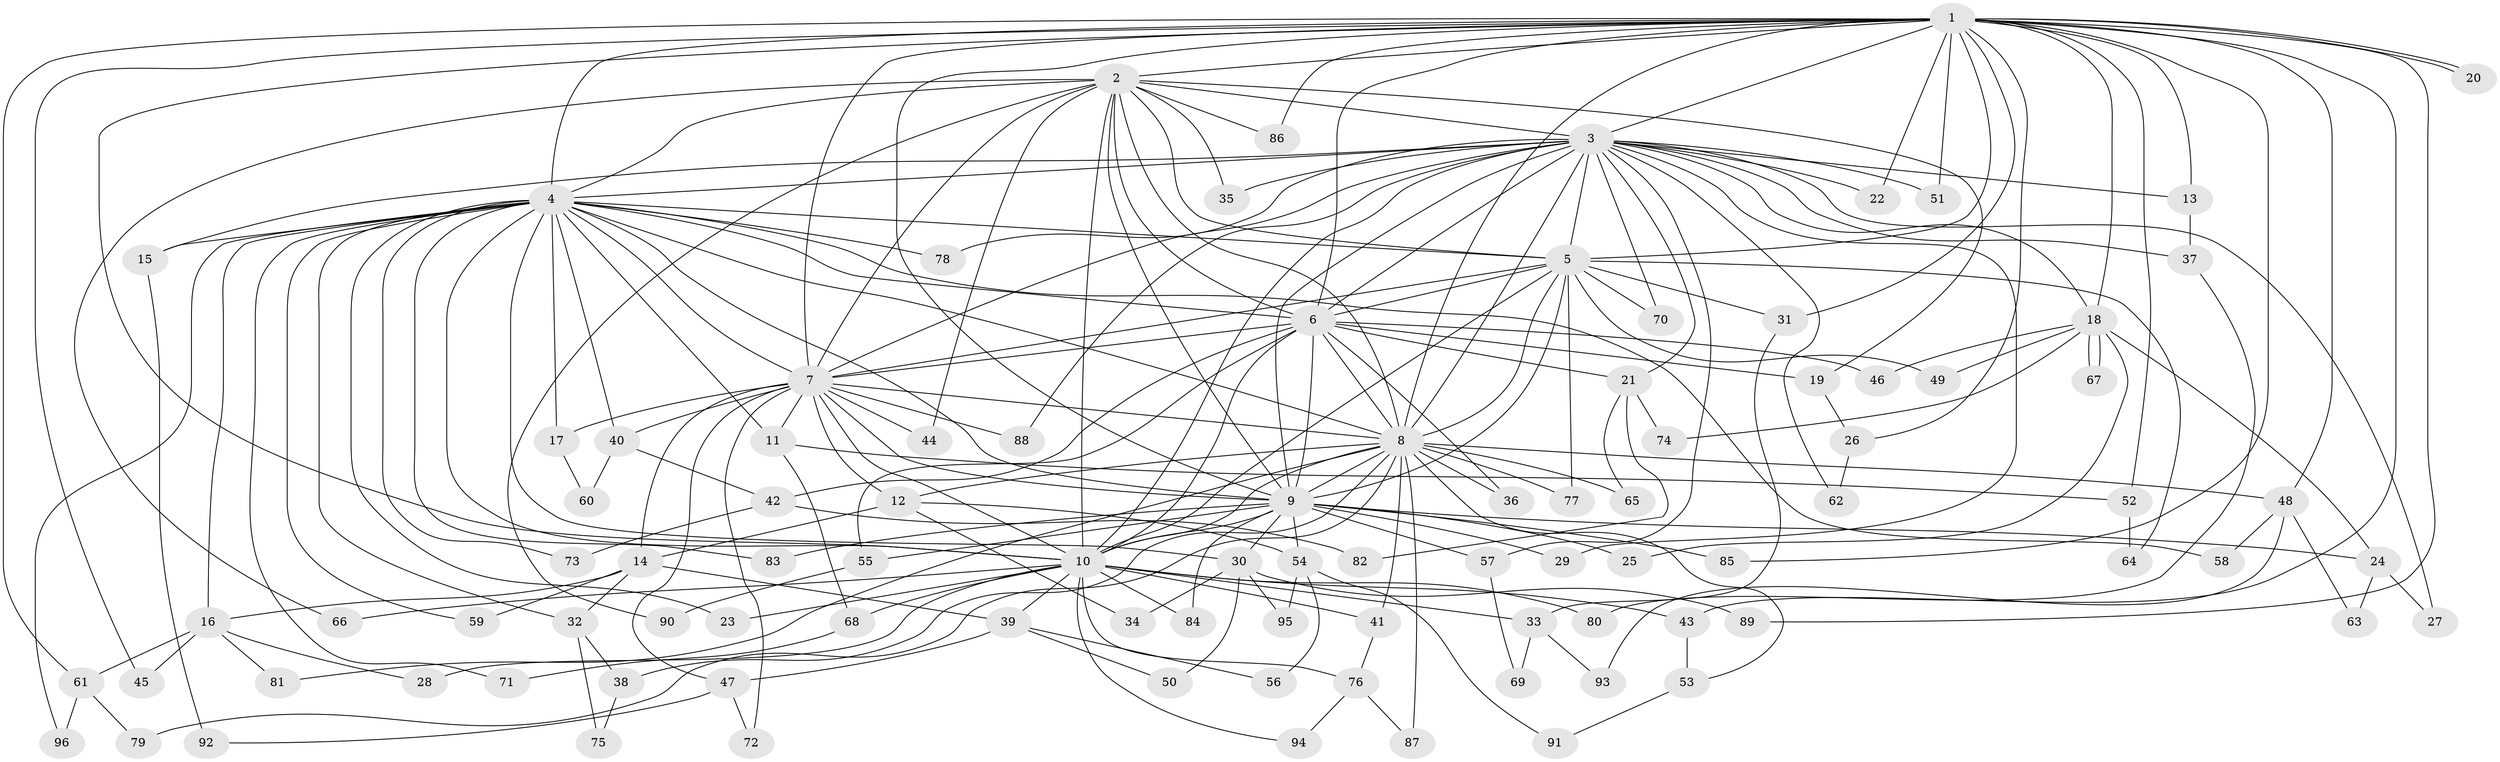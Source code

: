 // coarse degree distribution, {23: 0.0136986301369863, 19: 0.0273972602739726, 22: 0.0136986301369863, 21: 0.0136986301369863, 12: 0.0136986301369863, 16: 0.0136986301369863, 20: 0.0136986301369863, 18: 0.0136986301369863, 5: 0.0410958904109589, 8: 0.0136986301369863, 3: 0.1232876712328767, 7: 0.0136986301369863, 6: 0.0273972602739726, 9: 0.0136986301369863, 2: 0.589041095890411, 4: 0.0547945205479452}
// Generated by graph-tools (version 1.1) at 2025/23/03/03/25 07:23:39]
// undirected, 96 vertices, 217 edges
graph export_dot {
graph [start="1"]
  node [color=gray90,style=filled];
  1;
  2;
  3;
  4;
  5;
  6;
  7;
  8;
  9;
  10;
  11;
  12;
  13;
  14;
  15;
  16;
  17;
  18;
  19;
  20;
  21;
  22;
  23;
  24;
  25;
  26;
  27;
  28;
  29;
  30;
  31;
  32;
  33;
  34;
  35;
  36;
  37;
  38;
  39;
  40;
  41;
  42;
  43;
  44;
  45;
  46;
  47;
  48;
  49;
  50;
  51;
  52;
  53;
  54;
  55;
  56;
  57;
  58;
  59;
  60;
  61;
  62;
  63;
  64;
  65;
  66;
  67;
  68;
  69;
  70;
  71;
  72;
  73;
  74;
  75;
  76;
  77;
  78;
  79;
  80;
  81;
  82;
  83;
  84;
  85;
  86;
  87;
  88;
  89;
  90;
  91;
  92;
  93;
  94;
  95;
  96;
  1 -- 2;
  1 -- 3;
  1 -- 4;
  1 -- 5;
  1 -- 6;
  1 -- 7;
  1 -- 8;
  1 -- 9;
  1 -- 10;
  1 -- 13;
  1 -- 18;
  1 -- 20;
  1 -- 20;
  1 -- 22;
  1 -- 26;
  1 -- 31;
  1 -- 43;
  1 -- 45;
  1 -- 48;
  1 -- 51;
  1 -- 52;
  1 -- 61;
  1 -- 85;
  1 -- 86;
  1 -- 89;
  2 -- 3;
  2 -- 4;
  2 -- 5;
  2 -- 6;
  2 -- 7;
  2 -- 8;
  2 -- 9;
  2 -- 10;
  2 -- 19;
  2 -- 35;
  2 -- 44;
  2 -- 66;
  2 -- 86;
  2 -- 90;
  3 -- 4;
  3 -- 5;
  3 -- 6;
  3 -- 7;
  3 -- 8;
  3 -- 9;
  3 -- 10;
  3 -- 13;
  3 -- 15;
  3 -- 18;
  3 -- 21;
  3 -- 22;
  3 -- 27;
  3 -- 29;
  3 -- 35;
  3 -- 37;
  3 -- 51;
  3 -- 57;
  3 -- 62;
  3 -- 70;
  3 -- 78;
  3 -- 88;
  4 -- 5;
  4 -- 6;
  4 -- 7;
  4 -- 8;
  4 -- 9;
  4 -- 10;
  4 -- 11;
  4 -- 15;
  4 -- 16;
  4 -- 17;
  4 -- 23;
  4 -- 30;
  4 -- 32;
  4 -- 40;
  4 -- 58;
  4 -- 59;
  4 -- 71;
  4 -- 73;
  4 -- 78;
  4 -- 83;
  4 -- 96;
  5 -- 6;
  5 -- 7;
  5 -- 8;
  5 -- 9;
  5 -- 10;
  5 -- 31;
  5 -- 49;
  5 -- 64;
  5 -- 70;
  5 -- 77;
  6 -- 7;
  6 -- 8;
  6 -- 9;
  6 -- 10;
  6 -- 19;
  6 -- 21;
  6 -- 36;
  6 -- 42;
  6 -- 46;
  6 -- 55;
  7 -- 8;
  7 -- 9;
  7 -- 10;
  7 -- 11;
  7 -- 12;
  7 -- 14;
  7 -- 17;
  7 -- 40;
  7 -- 44;
  7 -- 47;
  7 -- 72;
  7 -- 88;
  8 -- 9;
  8 -- 10;
  8 -- 12;
  8 -- 36;
  8 -- 38;
  8 -- 41;
  8 -- 48;
  8 -- 53;
  8 -- 65;
  8 -- 77;
  8 -- 79;
  8 -- 81;
  8 -- 87;
  9 -- 10;
  9 -- 24;
  9 -- 25;
  9 -- 29;
  9 -- 30;
  9 -- 54;
  9 -- 55;
  9 -- 57;
  9 -- 83;
  9 -- 84;
  9 -- 85;
  10 -- 23;
  10 -- 28;
  10 -- 33;
  10 -- 39;
  10 -- 41;
  10 -- 43;
  10 -- 66;
  10 -- 68;
  10 -- 76;
  10 -- 80;
  10 -- 84;
  10 -- 94;
  11 -- 52;
  11 -- 68;
  12 -- 14;
  12 -- 34;
  12 -- 54;
  13 -- 37;
  14 -- 16;
  14 -- 32;
  14 -- 39;
  14 -- 59;
  15 -- 92;
  16 -- 28;
  16 -- 45;
  16 -- 61;
  16 -- 81;
  17 -- 60;
  18 -- 24;
  18 -- 25;
  18 -- 46;
  18 -- 49;
  18 -- 67;
  18 -- 67;
  18 -- 74;
  19 -- 26;
  21 -- 65;
  21 -- 74;
  21 -- 82;
  24 -- 27;
  24 -- 63;
  26 -- 62;
  30 -- 34;
  30 -- 50;
  30 -- 89;
  30 -- 95;
  31 -- 33;
  32 -- 38;
  32 -- 75;
  33 -- 69;
  33 -- 93;
  37 -- 80;
  38 -- 75;
  39 -- 47;
  39 -- 50;
  39 -- 56;
  40 -- 42;
  40 -- 60;
  41 -- 76;
  42 -- 73;
  42 -- 82;
  43 -- 53;
  47 -- 72;
  47 -- 92;
  48 -- 58;
  48 -- 63;
  48 -- 93;
  52 -- 64;
  53 -- 91;
  54 -- 56;
  54 -- 91;
  54 -- 95;
  55 -- 90;
  57 -- 69;
  61 -- 79;
  61 -- 96;
  68 -- 71;
  76 -- 87;
  76 -- 94;
}
